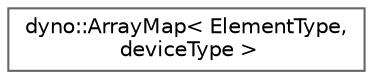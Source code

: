 digraph "Graphical Class Hierarchy"
{
 // LATEX_PDF_SIZE
  bgcolor="transparent";
  edge [fontname=Helvetica,fontsize=10,labelfontname=Helvetica,labelfontsize=10];
  node [fontname=Helvetica,fontsize=10,shape=box,height=0.2,width=0.4];
  rankdir="LR";
  Node0 [id="Node000000",label="dyno::ArrayMap\< ElementType,\l deviceType \>",height=0.2,width=0.4,color="grey40", fillcolor="white", style="filled",URL="$classdyno_1_1_array_map.html",tooltip=" "];
}
